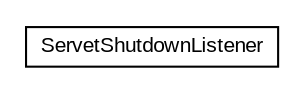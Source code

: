 #!/usr/local/bin/dot
#
# Class diagram 
# Generated by UMLGraph version R5_6-24-gf6e263 (http://www.umlgraph.org/)
#

digraph G {
	edge [fontname="arial",fontsize=10,labelfontname="arial",labelfontsize=10];
	node [fontname="arial",fontsize=10,shape=plaintext];
	nodesep=0.25;
	ranksep=0.5;
	// org.miloss.fgsms.agentcore.servlets.ServetShutdownListener
	c83 [label=<<table title="org.miloss.fgsms.agentcore.servlets.ServetShutdownListener" border="0" cellborder="1" cellspacing="0" cellpadding="2" port="p" href="./ServetShutdownListener.html">
		<tr><td><table border="0" cellspacing="0" cellpadding="1">
<tr><td align="center" balign="center"> ServetShutdownListener </td></tr>
		</table></td></tr>
		</table>>, URL="./ServetShutdownListener.html", fontname="arial", fontcolor="black", fontsize=10.0];
}

